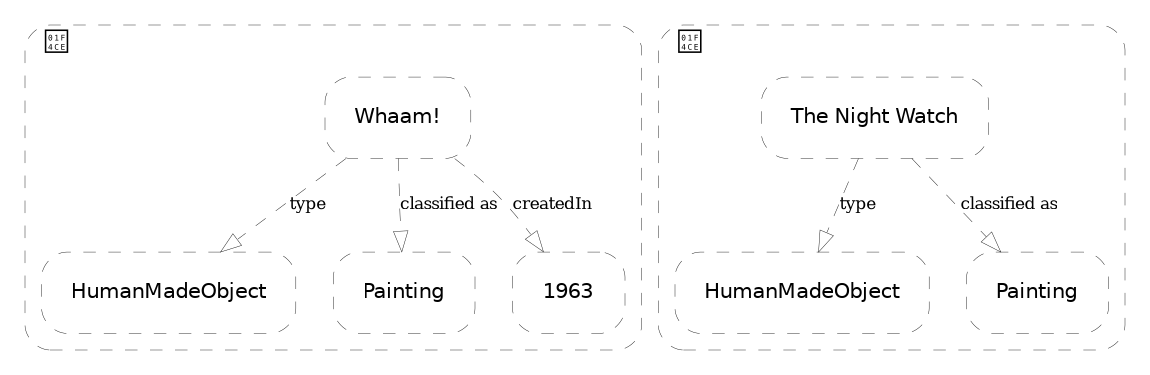 digraph {

    layout="dot"

    graph [
        style="rounded,dashed"
        penwidth="0.2"
        labeljust="l"
        labelloc="t"
        fontname="Mono"
        fontsize="8"
    ]

    node [
        fontname="DejaVu Sans"
        shape="rectangle"
        style="rounded,dashed"
        color="black"
        fontsize="10"
        margin="0.2"
        penwidth="0.2"
    ]

    edge [
        style="dashed"
        fontsize="8"
        arrowhead="empty"
        penwidth="0.2"
    ]

    subgraph cluster_1 {
        label="📎"
        tooltip="whaam.md"

        n1 [
            label="Whaam!"
        ]

        n2 [
            label="HumanMadeObject"
        ]

        n3 [
            label="Painting"
        ]

        n4 [
            label="1963"
        ]

        n1 -> n2 [
            label="type"
        ]

        n1 -> n3 [
            label="classified as"
        ]

        n1 -> n4 [
            label="createdIn"
        ]
    }

    subgraph cluster_2 {
        label="📎"
        tooltip="night-watch.md"

        m1 [
            label="The Night Watch"
        ]

        m2 [
            label="HumanMadeObject"
        ]

        m3 [
            label="Painting"
        ]

        m1 -> m2 [
            label="type"
        ]

        m1 -> m3 [
            label="classified as"
        ]

    }

}